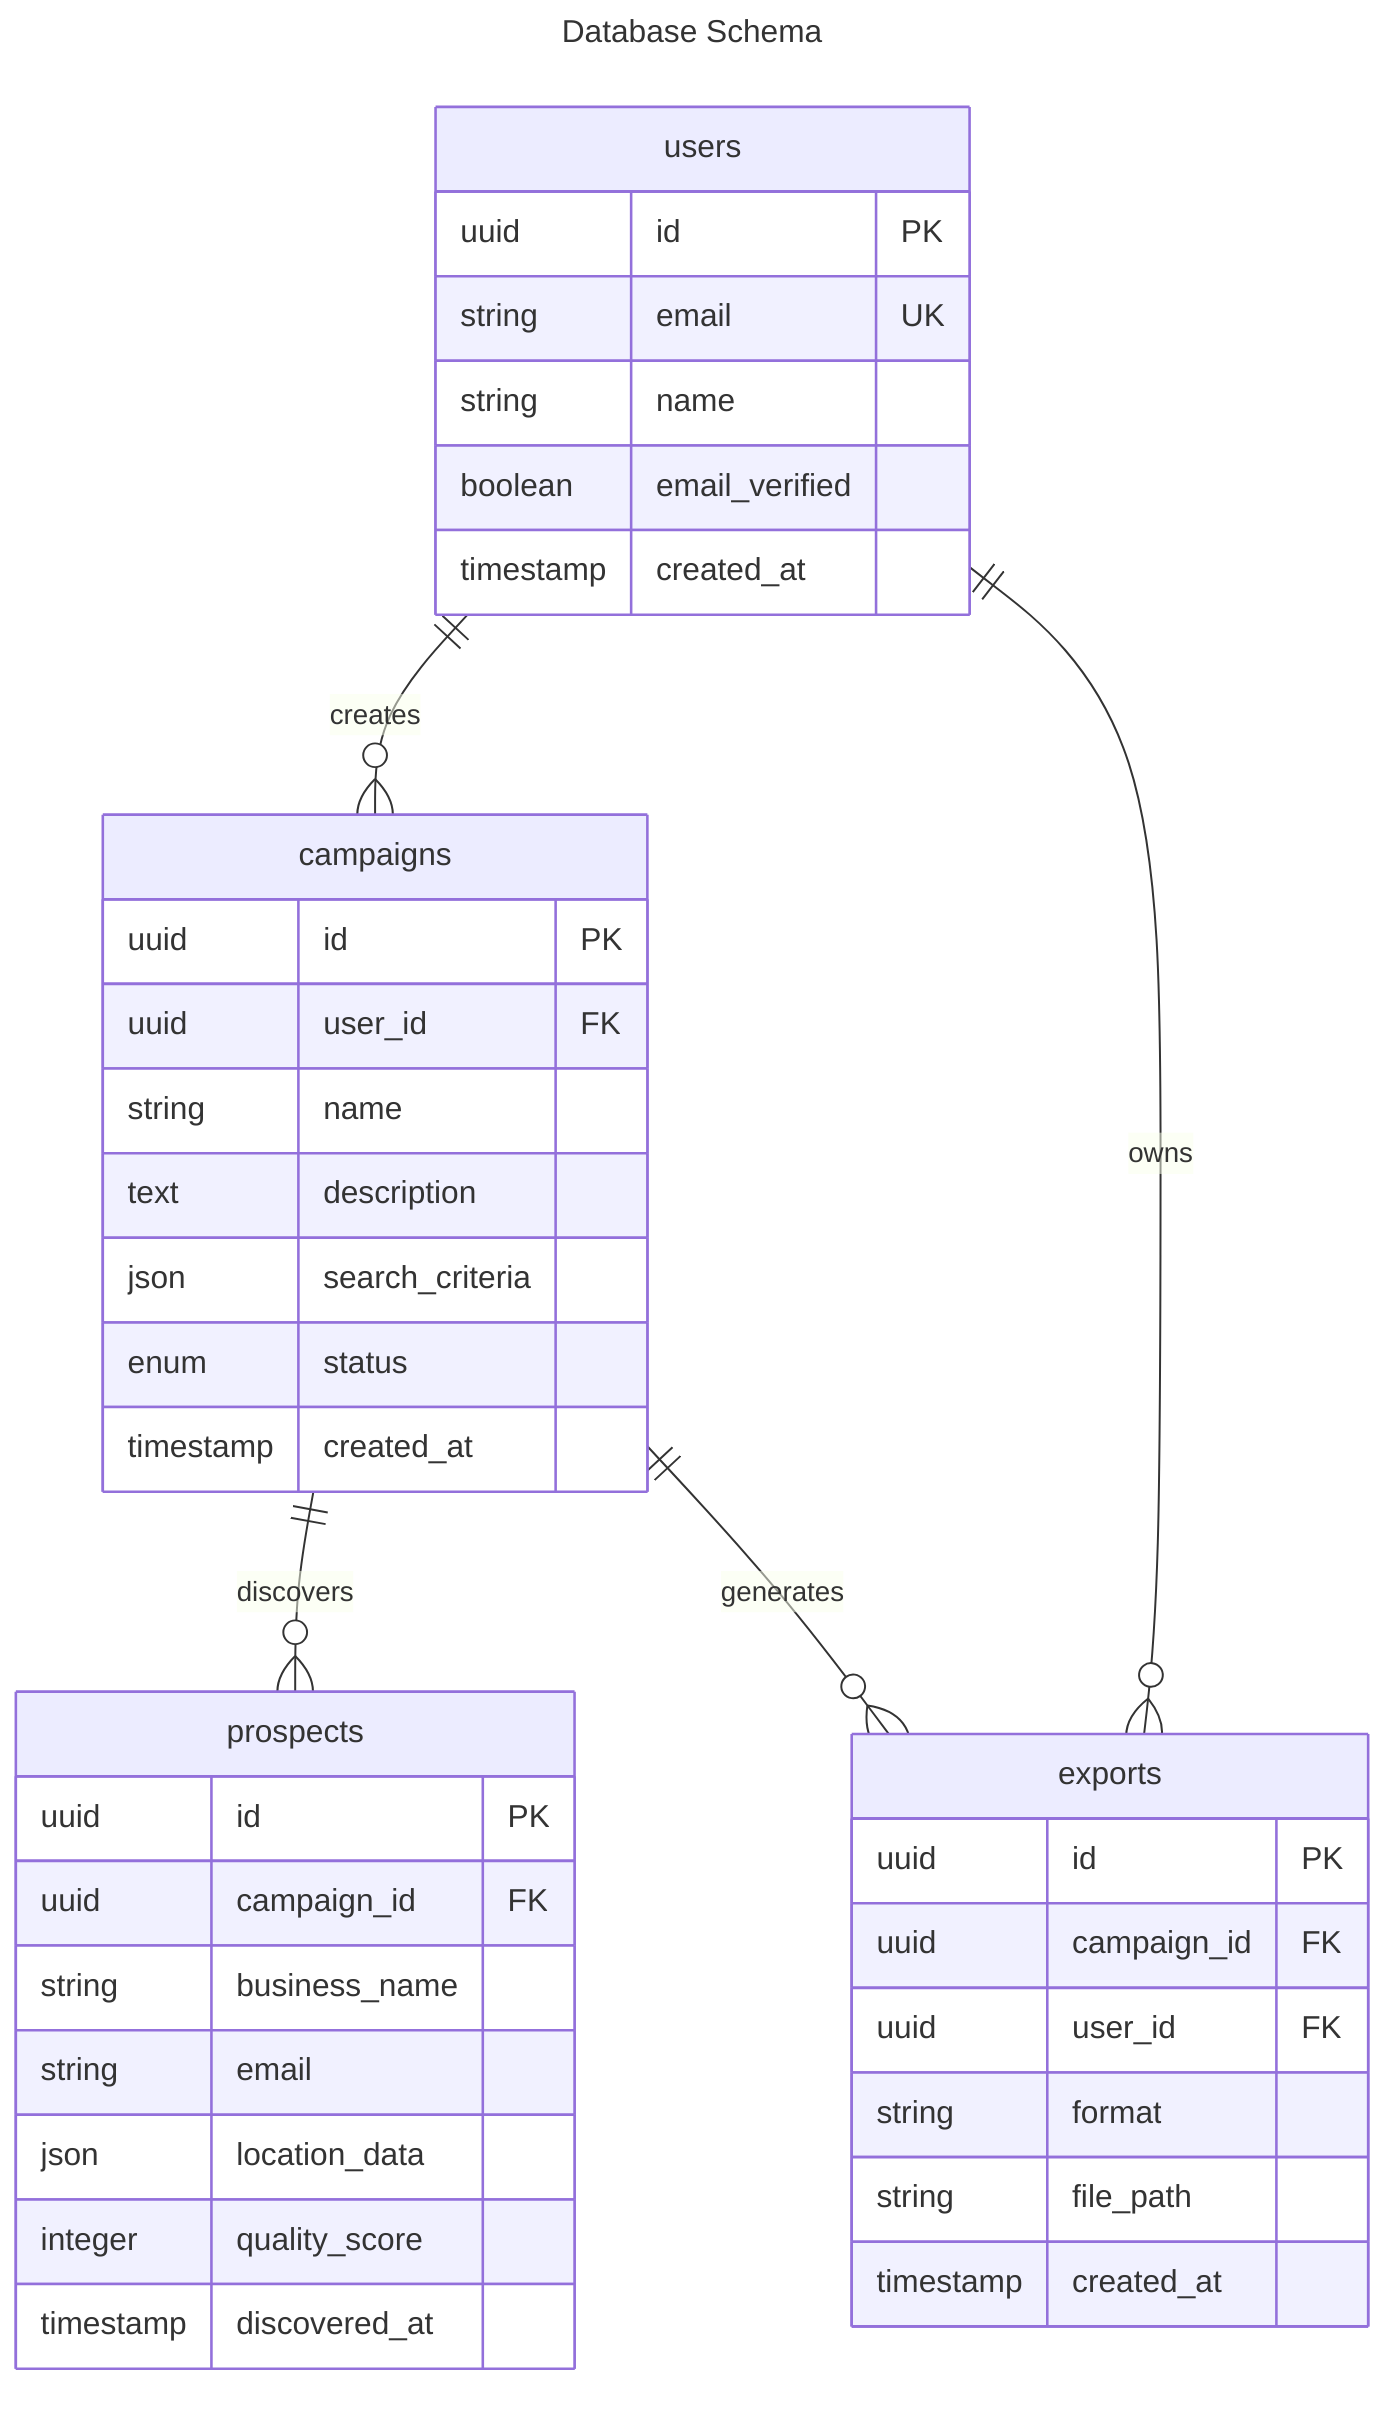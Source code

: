 ---
accTitle: Database Schema
accDescr: Core tables and relationships for ProspectPro
domain: app-source
type: erDiagram
title: Database Schema
index: ../../mmd-shared/config/index.md
---



%%{init: { "config": "docs/mmd-shared/config/mermaid.config.json" } }%%
erDiagram
  users {
    uuid id PK
    string email UK
    string name
    boolean email_verified
    timestamp created_at
  }

  campaigns {
    uuid id PK
    uuid user_id FK
    string name
    text description
    json search_criteria
    enum status
    timestamp created_at
  }

  prospects {
    uuid id PK
    uuid campaign_id FK
    string business_name
    string email
    json location_data
    integer quality_score
    timestamp discovered_at
  }

  exports {
    uuid id PK
    uuid campaign_id FK
    uuid user_id FK
    string format
    string file_path
    timestamp created_at
  }

  users ||--o{ campaigns : creates
  campaigns ||--o{ prospects : discovers
  campaigns ||--o{ exports : generates
  users ||--o{ exports : owns